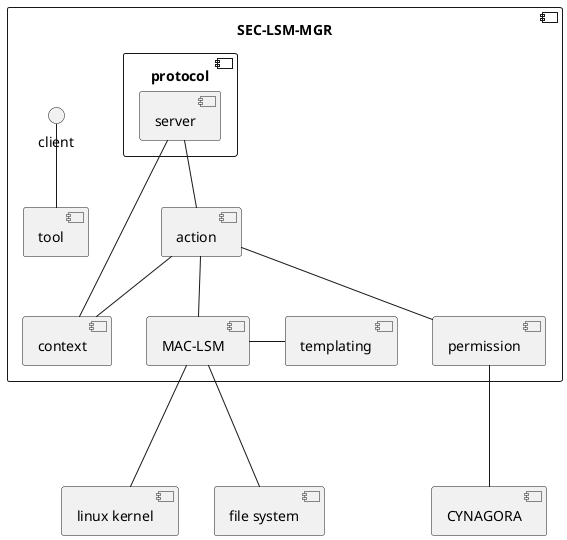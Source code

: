 @startuml

component SEC-LSM-MGR {
  component protocol {
      [server]
  }
  [permission]
  [templating]
  [MAC-LSM]
  [context]
  [action]
  [tool]

  client -- tool
  server -- context
  server -- action
  action -- "MAC-LSM"
  action -- permission
  action -- context
  "MAC-LSM" - templating
}
"MAC-LSM" --- [linux kernel]
"MAC-LSM" --- [file system]
permission --- [CYNAGORA]

@enduml

